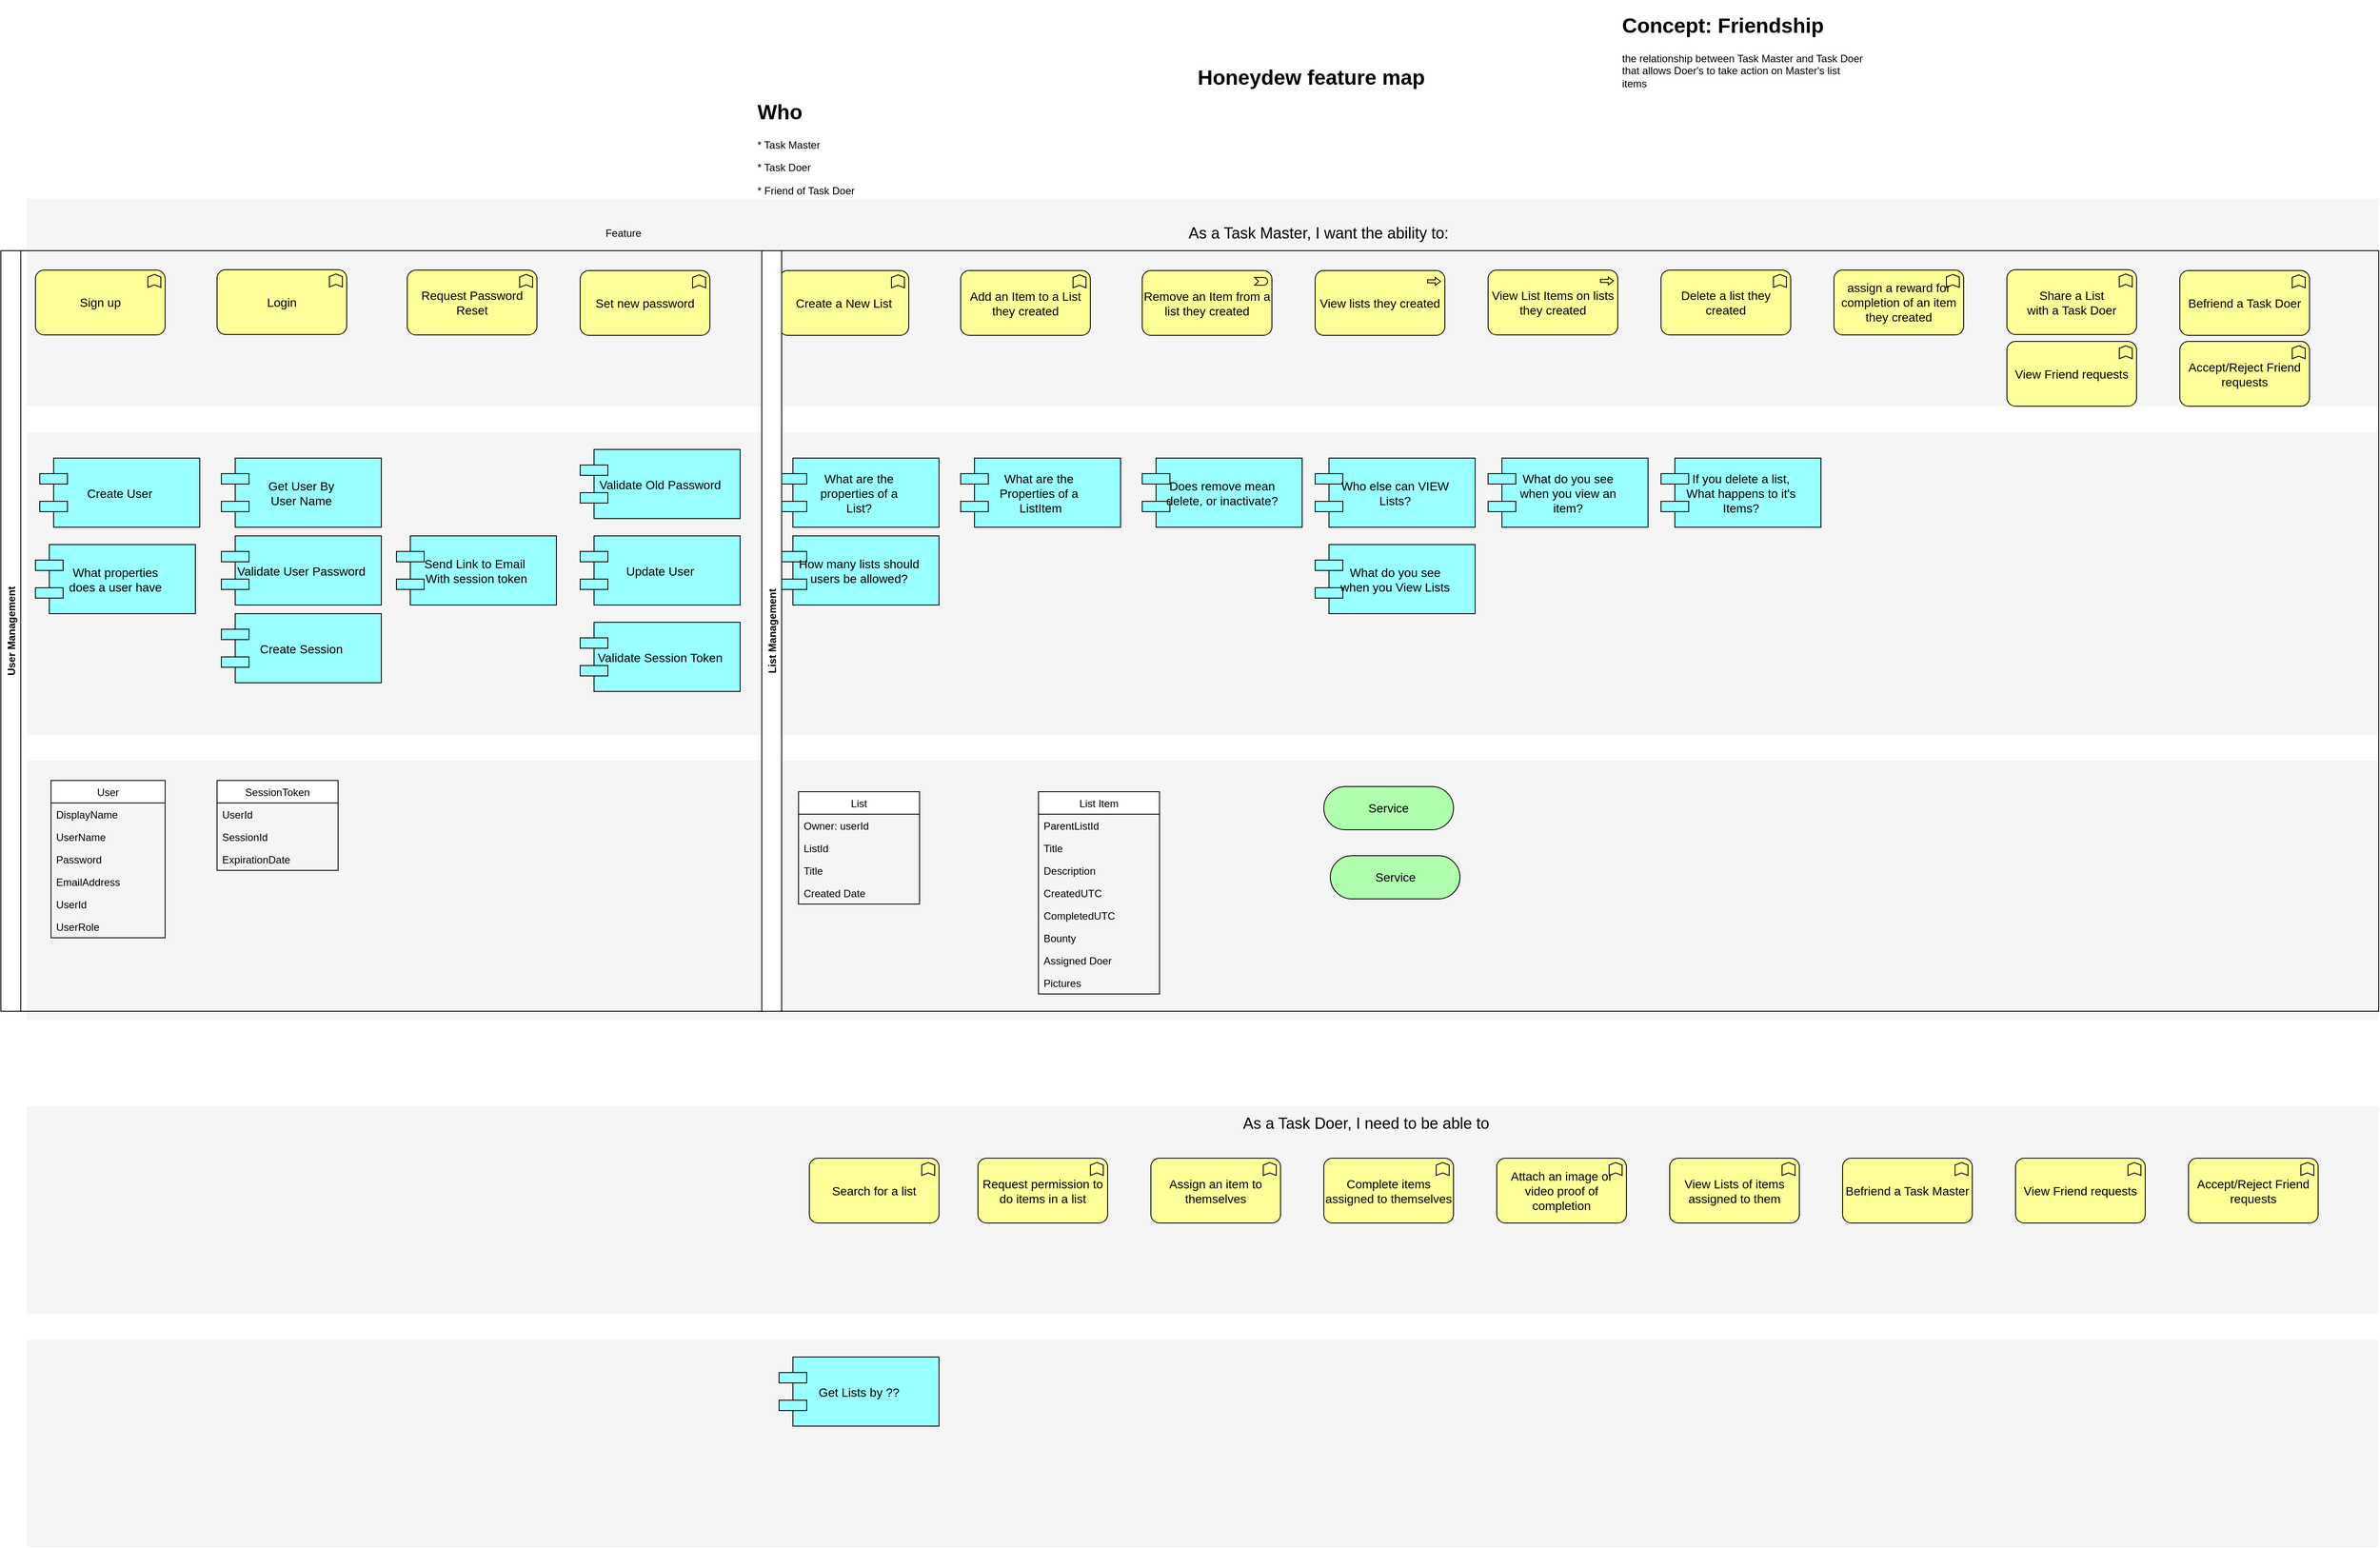 <mxfile version="15.1.1" type="github">
  <diagram id="6I0OCvxSQrVGMHxT2VVA" name="Page-1">
    <mxGraphModel dx="2912" dy="1122" grid="1" gridSize="10" guides="1" tooltips="1" connect="1" arrows="1" fold="1" page="1" pageScale="1" pageWidth="850" pageHeight="1100" math="0" shadow="0">
      <root>
        <mxCell id="0" />
        <mxCell id="1" parent="0" />
        <mxCell id="dKdSaXE48SgPbhcamS2K-30" value="" style="whiteSpace=wrap;html=1;strokeColor=none;strokeWidth=1;fillColor=#f5f5f5;fontSize=14;" parent="1" vertex="1">
          <mxGeometry x="-640" y="880" width="2720" height="300" as="geometry" />
        </mxCell>
        <mxCell id="dKdSaXE48SgPbhcamS2K-31" value="" style="whiteSpace=wrap;html=1;strokeColor=none;strokeWidth=1;fillColor=#f5f5f5;fontSize=14;" parent="1" vertex="1">
          <mxGeometry x="-640" y="500" width="2720" height="350" as="geometry" />
        </mxCell>
        <mxCell id="dKdSaXE48SgPbhcamS2K-32" value="" style="whiteSpace=wrap;html=1;strokeColor=none;strokeWidth=1;fillColor=#f5f5f5;fontSize=14;" parent="1" vertex="1">
          <mxGeometry x="-640" y="230" width="2720" height="240" as="geometry" />
        </mxCell>
        <mxCell id="dKdSaXE48SgPbhcamS2K-40" value="Service" style="html=1;whiteSpace=wrap;fillColor=#AFFFAF;shape=mxgraph.archimate3.service;fontSize=14;" parent="1" vertex="1">
          <mxGeometry x="867.5" y="990" width="150" height="50" as="geometry" />
        </mxCell>
        <mxCell id="dKdSaXE48SgPbhcamS2K-47" value="What are the &#xa;properties of a &#xa;List?" style="shape=component;align=center;fillColor=#99ffff;gradientColor=none;fontSize=14;" parent="1" vertex="1">
          <mxGeometry x="230" y="530" width="185" height="80" as="geometry" />
        </mxCell>
        <mxCell id="dKdSaXE48SgPbhcamS2K-49" value="What are the &#xa;Properties of a &#xa;ListItem" style="shape=component;align=center;fillColor=#99ffff;gradientColor=none;fontSize=14;" parent="1" vertex="1">
          <mxGeometry x="440" y="530" width="185" height="80" as="geometry" />
        </mxCell>
        <mxCell id="dKdSaXE48SgPbhcamS2K-51" value="Does remove mean &#xa;delete, or inactivate?" style="shape=component;align=center;fillColor=#99ffff;gradientColor=none;fontSize=14;" parent="1" vertex="1">
          <mxGeometry x="650" y="530" width="185" height="80" as="geometry" />
        </mxCell>
        <mxCell id="dKdSaXE48SgPbhcamS2K-53" value="Who else can VIEW&#xa;Lists?" style="shape=component;align=center;fillColor=#99ffff;gradientColor=none;fontSize=14;" parent="1" vertex="1">
          <mxGeometry x="850" y="530" width="185" height="80" as="geometry" />
        </mxCell>
        <mxCell id="dKdSaXE48SgPbhcamS2K-54" value="Create a New List" style="html=1;whiteSpace=wrap;fillColor=#ffff99;shape=mxgraph.archimate3.application;appType=func;archiType=rounded;fontSize=14;" parent="1" vertex="1">
          <mxGeometry x="230" y="313" width="150" height="75" as="geometry" />
        </mxCell>
        <mxCell id="dKdSaXE48SgPbhcamS2K-56" value="Remove an Item from a list they created" style="html=1;whiteSpace=wrap;fillColor=#ffff99;shape=mxgraph.archimate3.application;appType=event;archiType=rounded;fontSize=14;" parent="1" vertex="1">
          <mxGeometry x="650" y="313" width="150" height="75" as="geometry" />
        </mxCell>
        <mxCell id="dKdSaXE48SgPbhcamS2K-57" value="View lists they created" style="html=1;whiteSpace=wrap;fillColor=#ffff99;shape=mxgraph.archimate3.application;appType=proc;archiType=rounded;fontSize=14;" parent="1" vertex="1">
          <mxGeometry x="850" y="313" width="150" height="75" as="geometry" />
        </mxCell>
        <mxCell id="dKdSaXE48SgPbhcamS2K-63" value="Honeydew feature map" style="text;strokeColor=none;fillColor=none;html=1;fontSize=24;fontStyle=1;verticalAlign=middle;align=center;" parent="1" vertex="1">
          <mxGeometry x="50" y="70" width="1590" height="40" as="geometry" />
        </mxCell>
        <mxCell id="UJONmov9BAed16g93MeG-1" value="&lt;h1&gt;Who&lt;/h1&gt;&lt;p&gt;* Task Master&lt;/p&gt;&lt;p&gt;* Task Doer&lt;/p&gt;&lt;p&gt;* Friend of Task Doer&lt;/p&gt;" style="text;html=1;strokeColor=none;fillColor=none;spacing=5;spacingTop=-20;whiteSpace=wrap;overflow=hidden;rounded=0;" parent="1" vertex="1">
          <mxGeometry x="200" y="110" width="190" height="120" as="geometry" />
        </mxCell>
        <mxCell id="UJONmov9BAed16g93MeG-4" value="View List Items on lists they created" style="html=1;whiteSpace=wrap;fillColor=#ffff99;shape=mxgraph.archimate3.application;appType=proc;archiType=rounded;fontSize=14;" parent="1" vertex="1">
          <mxGeometry x="1050" y="312.5" width="150" height="75" as="geometry" />
        </mxCell>
        <mxCell id="UJONmov9BAed16g93MeG-5" value="What do you see&#xa;when you view an &#xa;item?" style="shape=component;align=center;fillColor=#99ffff;gradientColor=none;fontSize=14;" parent="1" vertex="1">
          <mxGeometry x="1050" y="530" width="185" height="80" as="geometry" />
        </mxCell>
        <mxCell id="UJONmov9BAed16g93MeG-6" value="Feature" style="text;html=1;strokeColor=none;fillColor=none;align=center;verticalAlign=middle;whiteSpace=wrap;rounded=0;" parent="1" vertex="1">
          <mxGeometry x="30" y="260" width="40" height="20" as="geometry" />
        </mxCell>
        <mxCell id="UJONmov9BAed16g93MeG-7" value="&lt;font style=&quot;font-size: 18px&quot;&gt;As a Task Master, I want the ability to:&lt;/font&gt;" style="text;html=1;strokeColor=none;fillColor=none;align=center;verticalAlign=middle;whiteSpace=wrap;rounded=0;" parent="1" vertex="1">
          <mxGeometry x="629" y="260" width="450" height="20" as="geometry" />
        </mxCell>
        <mxCell id="UJONmov9BAed16g93MeG-9" value="Add an Item to a List they created" style="html=1;whiteSpace=wrap;fillColor=#ffff99;shape=mxgraph.archimate3.application;appType=func;archiType=rounded;fontSize=14;" parent="1" vertex="1">
          <mxGeometry x="440" y="313" width="150" height="75" as="geometry" />
        </mxCell>
        <mxCell id="UJONmov9BAed16g93MeG-10" value="Delete a list they created" style="html=1;whiteSpace=wrap;fillColor=#ffff99;shape=mxgraph.archimate3.application;appType=func;archiType=rounded;fontSize=14;" parent="1" vertex="1">
          <mxGeometry x="1250" y="312.5" width="150" height="75" as="geometry" />
        </mxCell>
        <mxCell id="UJONmov9BAed16g93MeG-11" value="What do you see &#xa;when you View Lists" style="shape=component;align=center;fillColor=#99ffff;gradientColor=none;fontSize=14;" parent="1" vertex="1">
          <mxGeometry x="850" y="630" width="185" height="80" as="geometry" />
        </mxCell>
        <mxCell id="UJONmov9BAed16g93MeG-12" value="If you delete a list,&#xa;What happens to it&#39;s &#xa;Items?" style="shape=component;align=center;fillColor=#99ffff;gradientColor=none;fontSize=14;" parent="1" vertex="1">
          <mxGeometry x="1250" y="530" width="185" height="80" as="geometry" />
        </mxCell>
        <mxCell id="UJONmov9BAed16g93MeG-13" value="assign a reward for completion of an item they created" style="html=1;whiteSpace=wrap;fillColor=#ffff99;shape=mxgraph.archimate3.application;appType=func;archiType=rounded;fontSize=14;" parent="1" vertex="1">
          <mxGeometry x="1450" y="312.5" width="150" height="75" as="geometry" />
        </mxCell>
        <mxCell id="UJONmov9BAed16g93MeG-14" value="List" style="swimlane;fontStyle=0;childLayout=stackLayout;horizontal=1;startSize=26;horizontalStack=0;resizeParent=1;resizeParentMax=0;resizeLast=0;collapsible=1;marginBottom=0;" parent="1" vertex="1">
          <mxGeometry x="252.5" y="916" width="140" height="130" as="geometry" />
        </mxCell>
        <mxCell id="UJONmov9BAed16g93MeG-15" value="Owner: userId" style="text;strokeColor=none;fillColor=none;align=left;verticalAlign=top;spacingLeft=4;spacingRight=4;overflow=hidden;rotatable=0;points=[[0,0.5],[1,0.5]];portConstraint=eastwest;" parent="UJONmov9BAed16g93MeG-14" vertex="1">
          <mxGeometry y="26" width="140" height="26" as="geometry" />
        </mxCell>
        <mxCell id="UJONmov9BAed16g93MeG-48" value="ListId" style="text;strokeColor=none;fillColor=none;align=left;verticalAlign=top;spacingLeft=4;spacingRight=4;overflow=hidden;rotatable=0;points=[[0,0.5],[1,0.5]];portConstraint=eastwest;" parent="UJONmov9BAed16g93MeG-14" vertex="1">
          <mxGeometry y="52" width="140" height="26" as="geometry" />
        </mxCell>
        <mxCell id="UJONmov9BAed16g93MeG-16" value="Title" style="text;strokeColor=none;fillColor=none;align=left;verticalAlign=top;spacingLeft=4;spacingRight=4;overflow=hidden;rotatable=0;points=[[0,0.5],[1,0.5]];portConstraint=eastwest;" parent="UJONmov9BAed16g93MeG-14" vertex="1">
          <mxGeometry y="78" width="140" height="26" as="geometry" />
        </mxCell>
        <mxCell id="UJONmov9BAed16g93MeG-17" value="Created Date" style="text;strokeColor=none;fillColor=none;align=left;verticalAlign=top;spacingLeft=4;spacingRight=4;overflow=hidden;rotatable=0;points=[[0,0.5],[1,0.5]];portConstraint=eastwest;" parent="UJONmov9BAed16g93MeG-14" vertex="1">
          <mxGeometry y="104" width="140" height="26" as="geometry" />
        </mxCell>
        <mxCell id="UJONmov9BAed16g93MeG-19" value="Login" style="html=1;whiteSpace=wrap;fillColor=#ffff99;shape=mxgraph.archimate3.application;appType=func;archiType=rounded;fontSize=14;" parent="1" vertex="1">
          <mxGeometry x="-420" y="312" width="150" height="75" as="geometry" />
        </mxCell>
        <mxCell id="UJONmov9BAed16g93MeG-20" value="Sign up" style="html=1;whiteSpace=wrap;fillColor=#ffff99;shape=mxgraph.archimate3.application;appType=func;archiType=rounded;fontSize=14;" parent="1" vertex="1">
          <mxGeometry x="-630" y="312.5" width="150" height="75" as="geometry" />
        </mxCell>
        <mxCell id="UJONmov9BAed16g93MeG-21" value="Request Password Reset" style="html=1;whiteSpace=wrap;fillColor=#ffff99;shape=mxgraph.archimate3.application;appType=func;archiType=rounded;fontSize=14;" parent="1" vertex="1">
          <mxGeometry x="-200" y="312.5" width="150" height="75" as="geometry" />
        </mxCell>
        <mxCell id="UJONmov9BAed16g93MeG-22" value="Create User" style="shape=component;align=center;fillColor=#99ffff;gradientColor=none;fontSize=14;" parent="1" vertex="1">
          <mxGeometry x="-625" y="530" width="185" height="80" as="geometry" />
        </mxCell>
        <mxCell id="UJONmov9BAed16g93MeG-23" value="What properties &#xa;does a user have" style="shape=component;align=center;fillColor=#99ffff;gradientColor=none;fontSize=14;" parent="1" vertex="1">
          <mxGeometry x="-630" y="630" width="185" height="80" as="geometry" />
        </mxCell>
        <mxCell id="UJONmov9BAed16g93MeG-24" value="User" style="swimlane;fontStyle=0;childLayout=stackLayout;horizontal=1;startSize=26;horizontalStack=0;resizeParent=1;resizeParentMax=0;resizeLast=0;collapsible=1;marginBottom=0;" parent="1" vertex="1">
          <mxGeometry x="-612" y="903" width="132" height="182" as="geometry" />
        </mxCell>
        <mxCell id="UJONmov9BAed16g93MeG-47" value="DisplayName" style="text;strokeColor=none;fillColor=none;align=left;verticalAlign=top;spacingLeft=4;spacingRight=4;overflow=hidden;rotatable=0;points=[[0,0.5],[1,0.5]];portConstraint=eastwest;" parent="UJONmov9BAed16g93MeG-24" vertex="1">
          <mxGeometry y="26" width="132" height="26" as="geometry" />
        </mxCell>
        <mxCell id="UJONmov9BAed16g93MeG-25" value="UserName" style="text;strokeColor=none;fillColor=none;align=left;verticalAlign=top;spacingLeft=4;spacingRight=4;overflow=hidden;rotatable=0;points=[[0,0.5],[1,0.5]];portConstraint=eastwest;" parent="UJONmov9BAed16g93MeG-24" vertex="1">
          <mxGeometry y="52" width="132" height="26" as="geometry" />
        </mxCell>
        <mxCell id="UJONmov9BAed16g93MeG-26" value="Password" style="text;strokeColor=none;fillColor=none;align=left;verticalAlign=top;spacingLeft=4;spacingRight=4;overflow=hidden;rotatable=0;points=[[0,0.5],[1,0.5]];portConstraint=eastwest;" parent="UJONmov9BAed16g93MeG-24" vertex="1">
          <mxGeometry y="78" width="132" height="26" as="geometry" />
        </mxCell>
        <mxCell id="UJONmov9BAed16g93MeG-27" value="EmailAddress" style="text;strokeColor=none;fillColor=none;align=left;verticalAlign=top;spacingLeft=4;spacingRight=4;overflow=hidden;rotatable=0;points=[[0,0.5],[1,0.5]];portConstraint=eastwest;" parent="UJONmov9BAed16g93MeG-24" vertex="1">
          <mxGeometry y="104" width="132" height="26" as="geometry" />
        </mxCell>
        <mxCell id="UJONmov9BAed16g93MeG-28" value="UserId" style="text;strokeColor=none;fillColor=none;align=left;verticalAlign=top;spacingLeft=4;spacingRight=4;overflow=hidden;rotatable=0;points=[[0,0.5],[1,0.5]];portConstraint=eastwest;" parent="UJONmov9BAed16g93MeG-24" vertex="1">
          <mxGeometry y="130" width="132" height="26" as="geometry" />
        </mxCell>
        <mxCell id="UJONmov9BAed16g93MeG-45" value="UserRole" style="text;strokeColor=none;fillColor=none;align=left;verticalAlign=top;spacingLeft=4;spacingRight=4;overflow=hidden;rotatable=0;points=[[0,0.5],[1,0.5]];portConstraint=eastwest;" parent="UJONmov9BAed16g93MeG-24" vertex="1">
          <mxGeometry y="156" width="132" height="26" as="geometry" />
        </mxCell>
        <mxCell id="UJONmov9BAed16g93MeG-29" value="Get User By &#xa;User Name" style="shape=component;align=center;fillColor=#99ffff;gradientColor=none;fontSize=14;" parent="1" vertex="1">
          <mxGeometry x="-415" y="530" width="185" height="80" as="geometry" />
        </mxCell>
        <mxCell id="UJONmov9BAed16g93MeG-30" value="Validate User Password" style="shape=component;align=center;fillColor=#99ffff;gradientColor=none;fontSize=14;" parent="1" vertex="1">
          <mxGeometry x="-415" y="620" width="185" height="80" as="geometry" />
        </mxCell>
        <mxCell id="UJONmov9BAed16g93MeG-31" value="Create Session" style="shape=component;align=center;fillColor=#99ffff;gradientColor=none;fontSize=14;" parent="1" vertex="1">
          <mxGeometry x="-415" y="710" width="185" height="80" as="geometry" />
        </mxCell>
        <mxCell id="UJONmov9BAed16g93MeG-32" value="Send Link to Email &#xa;With session token" style="shape=component;align=center;fillColor=#99ffff;gradientColor=none;fontSize=14;" parent="1" vertex="1">
          <mxGeometry x="-212.5" y="620" width="185" height="80" as="geometry" />
        </mxCell>
        <mxCell id="UJONmov9BAed16g93MeG-33" value="Set new password" style="html=1;whiteSpace=wrap;fillColor=#ffff99;shape=mxgraph.archimate3.application;appType=func;archiType=rounded;fontSize=14;" parent="1" vertex="1">
          <mxGeometry y="313" width="150" height="75" as="geometry" />
        </mxCell>
        <mxCell id="UJONmov9BAed16g93MeG-34" value="Validate Old Password" style="shape=component;align=center;fillColor=#99ffff;gradientColor=none;fontSize=14;" parent="1" vertex="1">
          <mxGeometry y="520" width="185" height="80" as="geometry" />
        </mxCell>
        <mxCell id="UJONmov9BAed16g93MeG-35" value="Update User" style="shape=component;align=center;fillColor=#99ffff;gradientColor=none;fontSize=14;" parent="1" vertex="1">
          <mxGeometry y="620" width="185" height="80" as="geometry" />
        </mxCell>
        <mxCell id="UJONmov9BAed16g93MeG-36" value="User Management" style="swimlane;horizontal=0;" parent="1" vertex="1">
          <mxGeometry x="-670" y="290" width="880" height="880" as="geometry" />
        </mxCell>
        <mxCell id="UJONmov9BAed16g93MeG-41" value="SessionToken" style="swimlane;fontStyle=0;childLayout=stackLayout;horizontal=1;startSize=26;horizontalStack=0;resizeParent=1;resizeParentMax=0;resizeLast=0;collapsible=1;marginBottom=0;" parent="UJONmov9BAed16g93MeG-36" vertex="1">
          <mxGeometry x="250" y="613" width="140" height="104" as="geometry" />
        </mxCell>
        <mxCell id="UJONmov9BAed16g93MeG-42" value="UserId" style="text;strokeColor=none;fillColor=none;align=left;verticalAlign=top;spacingLeft=4;spacingRight=4;overflow=hidden;rotatable=0;points=[[0,0.5],[1,0.5]];portConstraint=eastwest;" parent="UJONmov9BAed16g93MeG-41" vertex="1">
          <mxGeometry y="26" width="140" height="26" as="geometry" />
        </mxCell>
        <mxCell id="UJONmov9BAed16g93MeG-43" value="SessionId" style="text;strokeColor=none;fillColor=none;align=left;verticalAlign=top;spacingLeft=4;spacingRight=4;overflow=hidden;rotatable=0;points=[[0,0.5],[1,0.5]];portConstraint=eastwest;" parent="UJONmov9BAed16g93MeG-41" vertex="1">
          <mxGeometry y="52" width="140" height="26" as="geometry" />
        </mxCell>
        <mxCell id="UJONmov9BAed16g93MeG-44" value="ExpirationDate" style="text;strokeColor=none;fillColor=none;align=left;verticalAlign=top;spacingLeft=4;spacingRight=4;overflow=hidden;rotatable=0;points=[[0,0.5],[1,0.5]];portConstraint=eastwest;" parent="UJONmov9BAed16g93MeG-41" vertex="1">
          <mxGeometry y="78" width="140" height="26" as="geometry" />
        </mxCell>
        <mxCell id="UJONmov9BAed16g93MeG-37" value="How many lists should &#xa;users be allowed?" style="shape=component;align=center;fillColor=#99ffff;gradientColor=none;fontSize=14;" parent="1" vertex="1">
          <mxGeometry x="230" y="620" width="185" height="80" as="geometry" />
        </mxCell>
        <mxCell id="UJONmov9BAed16g93MeG-39" value="List Management" style="swimlane;horizontal=0;" parent="1" vertex="1">
          <mxGeometry x="210" y="290" width="1870" height="880" as="geometry" />
        </mxCell>
        <mxCell id="dKdSaXE48SgPbhcamS2K-45" value="Service" style="html=1;whiteSpace=wrap;fillColor=#AFFFAF;shape=mxgraph.archimate3.service;fontSize=14;" parent="UJONmov9BAed16g93MeG-39" vertex="1">
          <mxGeometry x="650" y="620" width="150" height="50" as="geometry" />
        </mxCell>
        <mxCell id="UJONmov9BAed16g93MeG-49" value="List Item" style="swimlane;fontStyle=0;childLayout=stackLayout;horizontal=1;startSize=26;horizontalStack=0;resizeParent=1;resizeParentMax=0;resizeLast=0;collapsible=1;marginBottom=0;" parent="UJONmov9BAed16g93MeG-39" vertex="1">
          <mxGeometry x="320" y="626" width="140" height="234" as="geometry" />
        </mxCell>
        <mxCell id="UJONmov9BAed16g93MeG-50" value="ParentListId" style="text;strokeColor=none;fillColor=none;align=left;verticalAlign=top;spacingLeft=4;spacingRight=4;overflow=hidden;rotatable=0;points=[[0,0.5],[1,0.5]];portConstraint=eastwest;" parent="UJONmov9BAed16g93MeG-49" vertex="1">
          <mxGeometry y="26" width="140" height="26" as="geometry" />
        </mxCell>
        <mxCell id="UJONmov9BAed16g93MeG-51" value="Title" style="text;strokeColor=none;fillColor=none;align=left;verticalAlign=top;spacingLeft=4;spacingRight=4;overflow=hidden;rotatable=0;points=[[0,0.5],[1,0.5]];portConstraint=eastwest;" parent="UJONmov9BAed16g93MeG-49" vertex="1">
          <mxGeometry y="52" width="140" height="26" as="geometry" />
        </mxCell>
        <mxCell id="UJONmov9BAed16g93MeG-52" value="Description" style="text;strokeColor=none;fillColor=none;align=left;verticalAlign=top;spacingLeft=4;spacingRight=4;overflow=hidden;rotatable=0;points=[[0,0.5],[1,0.5]];portConstraint=eastwest;" parent="UJONmov9BAed16g93MeG-49" vertex="1">
          <mxGeometry y="78" width="140" height="26" as="geometry" />
        </mxCell>
        <mxCell id="UJONmov9BAed16g93MeG-53" value="CreatedUTC" style="text;strokeColor=none;fillColor=none;align=left;verticalAlign=top;spacingLeft=4;spacingRight=4;overflow=hidden;rotatable=0;points=[[0,0.5],[1,0.5]];portConstraint=eastwest;" parent="UJONmov9BAed16g93MeG-49" vertex="1">
          <mxGeometry y="104" width="140" height="26" as="geometry" />
        </mxCell>
        <mxCell id="UJONmov9BAed16g93MeG-54" value="CompletedUTC" style="text;strokeColor=none;fillColor=none;align=left;verticalAlign=top;spacingLeft=4;spacingRight=4;overflow=hidden;rotatable=0;points=[[0,0.5],[1,0.5]];portConstraint=eastwest;" parent="UJONmov9BAed16g93MeG-49" vertex="1">
          <mxGeometry y="130" width="140" height="26" as="geometry" />
        </mxCell>
        <mxCell id="UJONmov9BAed16g93MeG-55" value="Bounty" style="text;strokeColor=none;fillColor=none;align=left;verticalAlign=top;spacingLeft=4;spacingRight=4;overflow=hidden;rotatable=0;points=[[0,0.5],[1,0.5]];portConstraint=eastwest;" parent="UJONmov9BAed16g93MeG-49" vertex="1">
          <mxGeometry y="156" width="140" height="26" as="geometry" />
        </mxCell>
        <mxCell id="UJONmov9BAed16g93MeG-56" value="Assigned Doer" style="text;strokeColor=none;fillColor=none;align=left;verticalAlign=top;spacingLeft=4;spacingRight=4;overflow=hidden;rotatable=0;points=[[0,0.5],[1,0.5]];portConstraint=eastwest;" parent="UJONmov9BAed16g93MeG-49" vertex="1">
          <mxGeometry y="182" width="140" height="26" as="geometry" />
        </mxCell>
        <mxCell id="UJONmov9BAed16g93MeG-57" value="Pictures" style="text;strokeColor=none;fillColor=none;align=left;verticalAlign=top;spacingLeft=4;spacingRight=4;overflow=hidden;rotatable=0;points=[[0,0.5],[1,0.5]];portConstraint=eastwest;" parent="UJONmov9BAed16g93MeG-49" vertex="1">
          <mxGeometry y="208" width="140" height="26" as="geometry" />
        </mxCell>
        <mxCell id="UJONmov9BAed16g93MeG-40" value="Validate Session Token" style="shape=component;align=center;fillColor=#99ffff;gradientColor=none;fontSize=14;" parent="1" vertex="1">
          <mxGeometry y="720" width="185" height="80" as="geometry" />
        </mxCell>
        <mxCell id="UJONmov9BAed16g93MeG-46" value="Share a List &lt;br&gt;with a Task Doer" style="html=1;whiteSpace=wrap;fillColor=#ffff99;shape=mxgraph.archimate3.application;appType=func;archiType=rounded;fontSize=14;" parent="1" vertex="1">
          <mxGeometry x="1650" y="312" width="150" height="75" as="geometry" />
        </mxCell>
        <mxCell id="UJONmov9BAed16g93MeG-58" value="Befriend a Task Doer" style="html=1;whiteSpace=wrap;fillColor=#ffff99;shape=mxgraph.archimate3.application;appType=func;archiType=rounded;fontSize=14;" parent="1" vertex="1">
          <mxGeometry x="1850" y="313" width="150" height="75" as="geometry" />
        </mxCell>
        <mxCell id="UJONmov9BAed16g93MeG-59" value="" style="whiteSpace=wrap;html=1;strokeColor=none;strokeWidth=1;fillColor=#f5f5f5;fontSize=14;" parent="1" vertex="1">
          <mxGeometry x="-640" y="1280" width="2720" height="240" as="geometry" />
        </mxCell>
        <mxCell id="UJONmov9BAed16g93MeG-60" value="&lt;font style=&quot;font-size: 18px&quot;&gt;As a Task Doer, I need to be able to&lt;/font&gt;" style="text;html=1;strokeColor=none;fillColor=none;align=center;verticalAlign=middle;whiteSpace=wrap;rounded=0;" parent="1" vertex="1">
          <mxGeometry x="739" y="1290" width="340" height="20" as="geometry" />
        </mxCell>
        <mxCell id="UJONmov9BAed16g93MeG-61" value="Search for a list" style="html=1;whiteSpace=wrap;fillColor=#ffff99;shape=mxgraph.archimate3.application;appType=func;archiType=rounded;fontSize=14;" parent="1" vertex="1">
          <mxGeometry x="265" y="1340" width="150" height="75" as="geometry" />
        </mxCell>
        <mxCell id="UJONmov9BAed16g93MeG-62" value="Request permission to do items in a list" style="html=1;whiteSpace=wrap;fillColor=#ffff99;shape=mxgraph.archimate3.application;appType=func;archiType=rounded;fontSize=14;" parent="1" vertex="1">
          <mxGeometry x="460" y="1340" width="150" height="75" as="geometry" />
        </mxCell>
        <mxCell id="UJONmov9BAed16g93MeG-63" value="Assign an item to themselves" style="html=1;whiteSpace=wrap;fillColor=#ffff99;shape=mxgraph.archimate3.application;appType=func;archiType=rounded;fontSize=14;" parent="1" vertex="1">
          <mxGeometry x="660" y="1340" width="150" height="75" as="geometry" />
        </mxCell>
        <mxCell id="UJONmov9BAed16g93MeG-64" value="Complete items assigned to themselves" style="html=1;whiteSpace=wrap;fillColor=#ffff99;shape=mxgraph.archimate3.application;appType=func;archiType=rounded;fontSize=14;" parent="1" vertex="1">
          <mxGeometry x="860" y="1340" width="150" height="75" as="geometry" />
        </mxCell>
        <mxCell id="UJONmov9BAed16g93MeG-65" value="Attach an image or video proof of completion" style="html=1;whiteSpace=wrap;fillColor=#ffff99;shape=mxgraph.archimate3.application;appType=func;archiType=rounded;fontSize=14;" parent="1" vertex="1">
          <mxGeometry x="1060" y="1340" width="150" height="75" as="geometry" />
        </mxCell>
        <mxCell id="UJONmov9BAed16g93MeG-66" value="View Lists of items assigned to them" style="html=1;whiteSpace=wrap;fillColor=#ffff99;shape=mxgraph.archimate3.application;appType=func;archiType=rounded;fontSize=14;" parent="1" vertex="1">
          <mxGeometry x="1260" y="1340" width="150" height="75" as="geometry" />
        </mxCell>
        <mxCell id="UJONmov9BAed16g93MeG-67" value="Befriend a Task Master" style="html=1;whiteSpace=wrap;fillColor=#ffff99;shape=mxgraph.archimate3.application;appType=func;archiType=rounded;fontSize=14;" parent="1" vertex="1">
          <mxGeometry x="1460" y="1340" width="150" height="75" as="geometry" />
        </mxCell>
        <mxCell id="UJONmov9BAed16g93MeG-68" value="" style="whiteSpace=wrap;html=1;strokeColor=none;strokeWidth=1;fillColor=#f5f5f5;fontSize=14;" parent="1" vertex="1">
          <mxGeometry x="-640" y="1550" width="2720" height="240" as="geometry" />
        </mxCell>
        <mxCell id="UJONmov9BAed16g93MeG-69" value="Get Lists by ??" style="shape=component;align=center;fillColor=#99ffff;gradientColor=none;fontSize=14;" parent="1" vertex="1">
          <mxGeometry x="230" y="1570" width="185" height="80" as="geometry" />
        </mxCell>
        <mxCell id="UJONmov9BAed16g93MeG-70" value="View Friend requests" style="html=1;whiteSpace=wrap;fillColor=#ffff99;shape=mxgraph.archimate3.application;appType=func;archiType=rounded;fontSize=14;" parent="1" vertex="1">
          <mxGeometry x="1660" y="1340" width="150" height="75" as="geometry" />
        </mxCell>
        <mxCell id="UJONmov9BAed16g93MeG-71" value="Accept/Reject Friend requests" style="html=1;whiteSpace=wrap;fillColor=#ffff99;shape=mxgraph.archimate3.application;appType=func;archiType=rounded;fontSize=14;" parent="1" vertex="1">
          <mxGeometry x="1860" y="1340" width="150" height="75" as="geometry" />
        </mxCell>
        <mxCell id="UJONmov9BAed16g93MeG-72" value="View Friend requests" style="html=1;whiteSpace=wrap;fillColor=#ffff99;shape=mxgraph.archimate3.application;appType=func;archiType=rounded;fontSize=14;" parent="1" vertex="1">
          <mxGeometry x="1650" y="395" width="150" height="75" as="geometry" />
        </mxCell>
        <mxCell id="UJONmov9BAed16g93MeG-73" value="Accept/Reject Friend requests" style="html=1;whiteSpace=wrap;fillColor=#ffff99;shape=mxgraph.archimate3.application;appType=func;archiType=rounded;fontSize=14;" parent="1" vertex="1">
          <mxGeometry x="1850" y="395" width="150" height="75" as="geometry" />
        </mxCell>
        <mxCell id="UJONmov9BAed16g93MeG-74" value="&lt;h1&gt;Concept: Friendship&lt;/h1&gt;&lt;p&gt;the relationship between Task Master and Task Doer that allows Doer&#39;s to take action on Master&#39;s list items&lt;/p&gt;" style="text;html=1;strokeColor=none;fillColor=none;spacing=5;spacingTop=-20;whiteSpace=wrap;overflow=hidden;rounded=0;" parent="1" vertex="1">
          <mxGeometry x="1200" y="10" width="290" height="120" as="geometry" />
        </mxCell>
      </root>
    </mxGraphModel>
  </diagram>
</mxfile>
